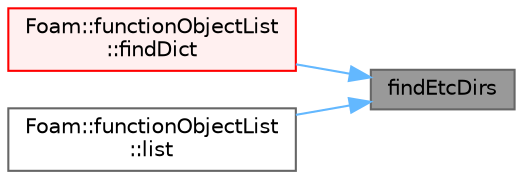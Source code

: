 digraph "findEtcDirs"
{
 // LATEX_PDF_SIZE
  bgcolor="transparent";
  edge [fontname=Helvetica,fontsize=10,labelfontname=Helvetica,labelfontsize=10];
  node [fontname=Helvetica,fontsize=10,shape=box,height=0.2,width=0.4];
  rankdir="RL";
  Node1 [id="Node000001",label="findEtcDirs",height=0.2,width=0.4,color="gray40", fillcolor="grey60", style="filled", fontcolor="black",tooltip=" "];
  Node1 -> Node2 [id="edge1_Node000001_Node000002",dir="back",color="steelblue1",style="solid",tooltip=" "];
  Node2 [id="Node000002",label="Foam::functionObjectList\l::findDict",height=0.2,width=0.4,color="red", fillcolor="#FFF0F0", style="filled",URL="$classFoam_1_1functionObjectList.html#a05336d8eb27e0b74be76fb36092fc6f0",tooltip=" "];
  Node1 -> Node5 [id="edge2_Node000001_Node000005",dir="back",color="steelblue1",style="solid",tooltip=" "];
  Node5 [id="Node000005",label="Foam::functionObjectList\l::list",height=0.2,width=0.4,color="grey40", fillcolor="white", style="filled",URL="$classFoam_1_1functionObjectList.html#aa594fce724d61d0087fb9ca98b9d6ec2",tooltip=" "];
}
